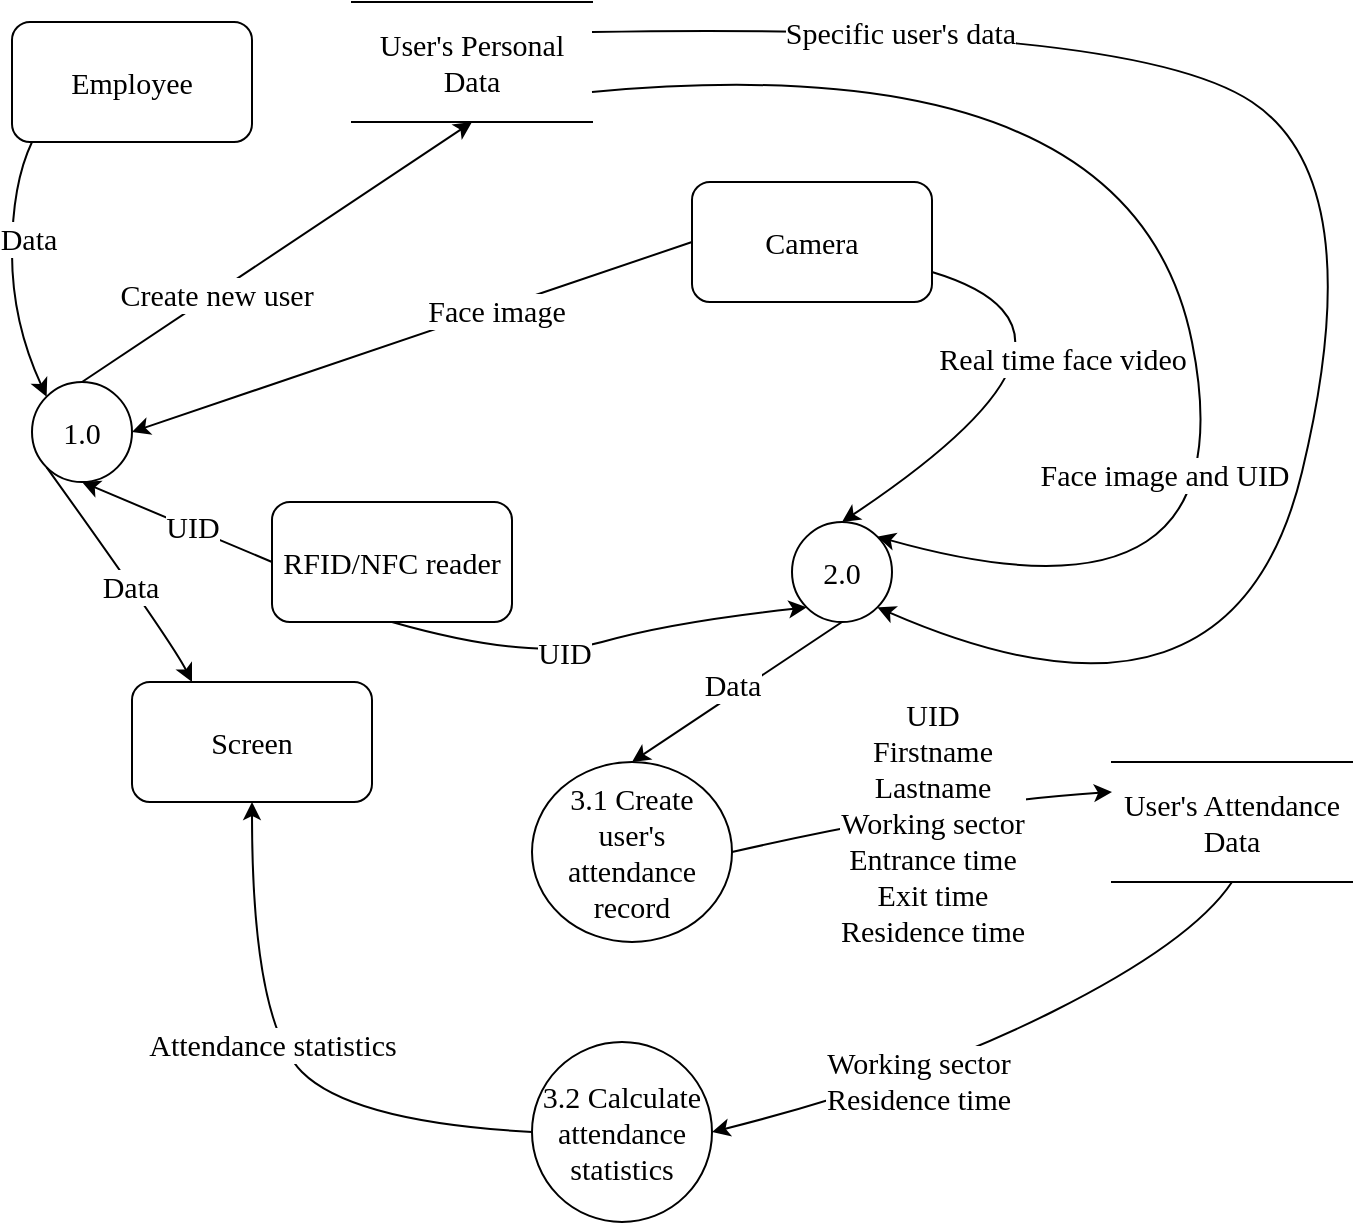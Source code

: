 <mxfile version="19.0.3" type="device"><diagram id="48Ti4a2o96BWrbXMQiaO" name="Page-1"><mxGraphModel dx="1037" dy="640" grid="1" gridSize="10" guides="1" tooltips="1" connect="1" arrows="1" fold="1" page="1" pageScale="1" pageWidth="827" pageHeight="1169" math="0" shadow="0"><root><mxCell id="0"/><mxCell id="1" parent="0"/><mxCell id="D2a95OKzljxfDCXw_Kl4-2" value="User's Personal Data" style="shape=partialRectangle;whiteSpace=wrap;html=1;left=0;right=0;fillColor=none;fontFamily=Times New Roman;fontSize=15;" parent="1" vertex="1"><mxGeometry x="240" y="30" width="120" height="60" as="geometry"/></mxCell><mxCell id="D2a95OKzljxfDCXw_Kl4-3" value="Employee" style="rounded=1;whiteSpace=wrap;html=1;fontFamily=Times New Roman;fontSize=15;" parent="1" vertex="1"><mxGeometry x="70" y="40" width="120" height="60" as="geometry"/></mxCell><mxCell id="D2a95OKzljxfDCXw_Kl4-20" style="edgeStyle=orthogonalEdgeStyle;rounded=0;orthogonalLoop=1;jettySize=auto;html=1;exitX=0.5;exitY=0;exitDx=0;exitDy=0;fontFamily=Times New Roman;fontSize=15;" parent="1" edge="1"><mxGeometry relative="1" as="geometry"><mxPoint x="410" y="250" as="targetPoint"/></mxGeometry></mxCell><mxCell id="D2a95OKzljxfDCXw_Kl4-25" value="Card's informations" style="edgeLabel;html=1;align=center;verticalAlign=middle;resizable=0;points=[];fontSize=15;fontFamily=Times New Roman;" parent="D2a95OKzljxfDCXw_Kl4-20" vertex="1" connectable="0"><mxGeometry x="-0.236" y="1" relative="1" as="geometry"><mxPoint y="22" as="offset"/></mxGeometry></mxCell><mxCell id="D2a95OKzljxfDCXw_Kl4-10" value="Camera" style="rounded=1;whiteSpace=wrap;html=1;fontFamily=Times New Roman;fontSize=15;" parent="1" vertex="1"><mxGeometry x="410" y="120" width="120" height="60" as="geometry"/></mxCell><mxCell id="D2a95OKzljxfDCXw_Kl4-11" value="Screen" style="rounded=1;whiteSpace=wrap;html=1;fontFamily=Times New Roman;fontSize=15;" parent="1" vertex="1"><mxGeometry x="130" y="370" width="120" height="60" as="geometry"/></mxCell><mxCell id="D2a95OKzljxfDCXw_Kl4-12" value="RFID/NFC reader" style="rounded=1;whiteSpace=wrap;html=1;fontFamily=Times New Roman;fontSize=15;" parent="1" vertex="1"><mxGeometry x="200" y="280" width="120" height="60" as="geometry"/></mxCell><mxCell id="D2a95OKzljxfDCXw_Kl4-15" value="" style="curved=1;endArrow=classic;html=1;rounded=0;fontFamily=Times New Roman;fontSize=15;exitX=0;exitY=1;exitDx=0;exitDy=0;entryX=0;entryY=0;entryDx=0;entryDy=0;" parent="1" target="D2a95OKzljxfDCXw_Kl4-47" edge="1"><mxGeometry width="50" height="50" relative="1" as="geometry"><mxPoint x="80" y="100" as="sourcePoint"/><mxPoint x="77.574" y="291.716" as="targetPoint"/><Array as="points"><mxPoint x="70" y="121"/><mxPoint x="70" y="190"/></Array></mxGeometry></mxCell><mxCell id="D2a95OKzljxfDCXw_Kl4-41" value="Data" style="edgeLabel;html=1;align=center;verticalAlign=middle;resizable=0;points=[];fontSize=15;fontFamily=Times New Roman;" parent="D2a95OKzljxfDCXw_Kl4-15" vertex="1" connectable="0"><mxGeometry x="-0.002" y="1" relative="1" as="geometry"><mxPoint x="7" y="-16" as="offset"/></mxGeometry></mxCell><mxCell id="D2a95OKzljxfDCXw_Kl4-16" value="" style="curved=1;endArrow=classic;html=1;rounded=0;fontFamily=Times New Roman;fontSize=15;exitX=0;exitY=0.5;exitDx=0;exitDy=0;entryX=0.5;entryY=1;entryDx=0;entryDy=0;" parent="1" source="D2a95OKzljxfDCXw_Kl4-12" target="D2a95OKzljxfDCXw_Kl4-47" edge="1"><mxGeometry width="50" height="50" relative="1" as="geometry"><mxPoint x="220" y="440" as="sourcePoint"/><mxPoint x="350" y="400" as="targetPoint"/><Array as="points"/></mxGeometry></mxCell><mxCell id="D2a95OKzljxfDCXw_Kl4-22" value="UID" style="edgeLabel;html=1;align=center;verticalAlign=middle;resizable=0;points=[];fontSize=15;fontFamily=Times New Roman;" parent="D2a95OKzljxfDCXw_Kl4-16" vertex="1" connectable="0"><mxGeometry x="-0.133" y="-1" relative="1" as="geometry"><mxPoint as="offset"/></mxGeometry></mxCell><mxCell id="D2a95OKzljxfDCXw_Kl4-17" value="" style="curved=1;endArrow=classic;html=1;rounded=0;fontFamily=Times New Roman;fontSize=15;entryX=1;entryY=0.5;entryDx=0;entryDy=0;exitX=0;exitY=0.5;exitDx=0;exitDy=0;" parent="1" source="D2a95OKzljxfDCXw_Kl4-10" target="D2a95OKzljxfDCXw_Kl4-47" edge="1"><mxGeometry width="50" height="50" relative="1" as="geometry"><mxPoint x="540" y="160" as="sourcePoint"/><mxPoint x="630" y="260" as="targetPoint"/><Array as="points"/></mxGeometry></mxCell><mxCell id="D2a95OKzljxfDCXw_Kl4-32" value="Face image" style="edgeLabel;html=1;align=center;verticalAlign=middle;resizable=0;points=[];fontSize=15;fontFamily=Times New Roman;" parent="D2a95OKzljxfDCXw_Kl4-17" vertex="1" connectable="0"><mxGeometry x="-0.293" y="1" relative="1" as="geometry"><mxPoint y="-1" as="offset"/></mxGeometry></mxCell><mxCell id="D2a95OKzljxfDCXw_Kl4-23" value="" style="curved=1;endArrow=classic;html=1;rounded=0;fontFamily=Times New Roman;fontSize=15;exitX=0.5;exitY=0;exitDx=0;exitDy=0;entryX=0.5;entryY=1;entryDx=0;entryDy=0;" parent="1" source="D2a95OKzljxfDCXw_Kl4-47" target="D2a95OKzljxfDCXw_Kl4-2" edge="1"><mxGeometry width="50" height="50" relative="1" as="geometry"><mxPoint x="410" y="170" as="sourcePoint"/><mxPoint x="490" y="110" as="targetPoint"/><Array as="points"/></mxGeometry></mxCell><mxCell id="D2a95OKzljxfDCXw_Kl4-26" value="Create new user" style="edgeLabel;html=1;align=center;verticalAlign=middle;resizable=0;points=[];fontSize=15;fontFamily=Times New Roman;" parent="D2a95OKzljxfDCXw_Kl4-23" vertex="1" connectable="0"><mxGeometry x="-0.311" relative="1" as="geometry"><mxPoint as="offset"/></mxGeometry></mxCell><mxCell id="D2a95OKzljxfDCXw_Kl4-47" value="1.0" style="ellipse;whiteSpace=wrap;html=1;fontFamily=Times New Roman;fontSize=15;" parent="1" vertex="1"><mxGeometry x="80" y="220" width="50" height="50" as="geometry"/></mxCell><mxCell id="9BydDUy9M2rx86zUnMPT-1" value="" style="curved=1;endArrow=classic;html=1;rounded=0;exitX=0;exitY=1;exitDx=0;exitDy=0;entryX=0.25;entryY=0;entryDx=0;entryDy=0;fontFamily=Times New Roman;fontSize=15;" parent="1" source="D2a95OKzljxfDCXw_Kl4-47" target="D2a95OKzljxfDCXw_Kl4-11" edge="1"><mxGeometry width="50" height="50" relative="1" as="geometry"><mxPoint x="350" y="340" as="sourcePoint"/><mxPoint x="400" y="290" as="targetPoint"/><Array as="points"><mxPoint x="150" y="350"/></Array></mxGeometry></mxCell><mxCell id="9BydDUy9M2rx86zUnMPT-2" value="Data" style="edgeLabel;html=1;align=center;verticalAlign=middle;resizable=0;points=[];fontFamily=Times New Roman;fontSize=15;" parent="9BydDUy9M2rx86zUnMPT-1" vertex="1" connectable="0"><mxGeometry x="0.011" y="6" relative="1" as="geometry"><mxPoint x="-2" y="9" as="offset"/></mxGeometry></mxCell><mxCell id="9BydDUy9M2rx86zUnMPT-8" value="2.0" style="ellipse;whiteSpace=wrap;html=1;fontFamily=Times New Roman;fontSize=15;" parent="1" vertex="1"><mxGeometry x="460" y="290" width="50" height="50" as="geometry"/></mxCell><mxCell id="9BydDUy9M2rx86zUnMPT-10" value="" style="curved=1;endArrow=classic;html=1;rounded=0;fontFamily=Times New Roman;fontSize=15;exitX=0.5;exitY=1;exitDx=0;exitDy=0;entryX=0;entryY=1;entryDx=0;entryDy=0;" parent="1" source="D2a95OKzljxfDCXw_Kl4-12" target="9BydDUy9M2rx86zUnMPT-8" edge="1"><mxGeometry width="50" height="50" relative="1" as="geometry"><mxPoint x="370" y="410" as="sourcePoint"/><mxPoint x="420" y="360" as="targetPoint"/><Array as="points"><mxPoint x="330" y="360"/><mxPoint x="400" y="340"/></Array></mxGeometry></mxCell><mxCell id="9BydDUy9M2rx86zUnMPT-13" value="UID" style="edgeLabel;html=1;align=center;verticalAlign=middle;resizable=0;points=[];fontSize=15;fontFamily=Times New Roman;" parent="9BydDUy9M2rx86zUnMPT-10" vertex="1" connectable="0"><mxGeometry x="-0.16" y="1" relative="1" as="geometry"><mxPoint as="offset"/></mxGeometry></mxCell><mxCell id="9BydDUy9M2rx86zUnMPT-11" value="" style="curved=1;endArrow=classic;html=1;rounded=0;fontFamily=Times New Roman;fontSize=15;entryX=0.5;entryY=0;entryDx=0;entryDy=0;exitX=1;exitY=0.75;exitDx=0;exitDy=0;" parent="1" source="D2a95OKzljxfDCXw_Kl4-10" target="9BydDUy9M2rx86zUnMPT-8" edge="1"><mxGeometry width="50" height="50" relative="1" as="geometry"><mxPoint x="490" y="390" as="sourcePoint"/><mxPoint x="629.038" y="238.787" as="targetPoint"/><Array as="points"><mxPoint x="580" y="180"/><mxPoint x="560" y="240"/></Array></mxGeometry></mxCell><mxCell id="9BydDUy9M2rx86zUnMPT-12" value="Real time face video" style="edgeLabel;html=1;align=center;verticalAlign=middle;resizable=0;points=[];fontSize=15;fontFamily=Times New Roman;" parent="9BydDUy9M2rx86zUnMPT-11" vertex="1" connectable="0"><mxGeometry x="-0.309" relative="1" as="geometry"><mxPoint x="21" y="10" as="offset"/></mxGeometry></mxCell><mxCell id="9BydDUy9M2rx86zUnMPT-19" value="" style="curved=1;endArrow=classic;html=1;rounded=0;fontFamily=Times New Roman;fontSize=15;exitX=1;exitY=0.75;exitDx=0;exitDy=0;entryX=1;entryY=0;entryDx=0;entryDy=0;" parent="1" source="D2a95OKzljxfDCXw_Kl4-2" target="9BydDUy9M2rx86zUnMPT-8" edge="1"><mxGeometry width="50" height="50" relative="1" as="geometry"><mxPoint x="570" y="100" as="sourcePoint"/><mxPoint x="609.246" y="446.82" as="targetPoint"/><Array as="points"><mxPoint x="630" y="50"/><mxPoint x="690" y="350"/></Array></mxGeometry></mxCell><mxCell id="9BydDUy9M2rx86zUnMPT-20" value="Face image and UID" style="edgeLabel;html=1;align=center;verticalAlign=middle;resizable=0;points=[];fontSize=15;fontFamily=Times New Roman;" parent="9BydDUy9M2rx86zUnMPT-19" vertex="1" connectable="0"><mxGeometry x="0.837" y="-7" relative="1" as="geometry"><mxPoint x="81" y="-42" as="offset"/></mxGeometry></mxCell><mxCell id="9BydDUy9M2rx86zUnMPT-22" value="" style="curved=1;endArrow=classic;html=1;rounded=0;fontFamily=Times New Roman;fontSize=15;exitX=0.5;exitY=1;exitDx=0;exitDy=0;entryX=0.5;entryY=0;entryDx=0;entryDy=0;" parent="1" source="9BydDUy9M2rx86zUnMPT-8" target="QKvb8Jh9y1Y_6Ww8Vgkc-2" edge="1"><mxGeometry width="50" height="50" relative="1" as="geometry"><mxPoint x="460" y="555" as="sourcePoint"/><mxPoint x="420" y="450" as="targetPoint"/><Array as="points"/></mxGeometry></mxCell><mxCell id="9BydDUy9M2rx86zUnMPT-23" value="Data" style="edgeLabel;html=1;align=center;verticalAlign=middle;resizable=0;points=[];fontSize=15;fontFamily=Times New Roman;" parent="9BydDUy9M2rx86zUnMPT-22" vertex="1" connectable="0"><mxGeometry x="0.159" y="-2" relative="1" as="geometry"><mxPoint x="7" y="-8" as="offset"/></mxGeometry></mxCell><mxCell id="9BydDUy9M2rx86zUnMPT-26" value="User's Attendance&lt;br style=&quot;font-size: 15px;&quot;&gt;Data" style="shape=partialRectangle;whiteSpace=wrap;html=1;left=0;right=0;fillColor=none;fontFamily=Times New Roman;fontSize=15;" parent="1" vertex="1"><mxGeometry x="620" y="410" width="120" height="60" as="geometry"/></mxCell><mxCell id="P8dIeVns6tS2s3tl7MHi-1" value="" style="curved=1;endArrow=classic;html=1;rounded=0;fontFamily=Times New Roman;fontSize=15;exitX=1;exitY=0.25;exitDx=0;exitDy=0;entryX=1;entryY=1;entryDx=0;entryDy=0;" parent="1" source="D2a95OKzljxfDCXw_Kl4-2" target="9BydDUy9M2rx86zUnMPT-8" edge="1"><mxGeometry width="50" height="50" relative="1" as="geometry"><mxPoint x="540" y="70" as="sourcePoint"/><mxPoint x="500" y="330" as="targetPoint"/><Array as="points"><mxPoint x="630" y="40"/><mxPoint x="750" y="120"/><mxPoint x="680" y="410"/></Array></mxGeometry></mxCell><mxCell id="P8dIeVns6tS2s3tl7MHi-2" value="Specific user's data" style="edgeLabel;html=1;align=center;verticalAlign=middle;resizable=0;points=[];fontSize=15;fontFamily=Times New Roman;" parent="P8dIeVns6tS2s3tl7MHi-1" vertex="1" connectable="0"><mxGeometry x="-0.66" y="-3" relative="1" as="geometry"><mxPoint as="offset"/></mxGeometry></mxCell><mxCell id="QKvb8Jh9y1Y_6Ww8Vgkc-1" value="3.2 Calculate attendance statistics" style="ellipse;whiteSpace=wrap;html=1;fontFamily=Times New Roman;fontSize=15;" parent="1" vertex="1"><mxGeometry x="330" y="550" width="90" height="90" as="geometry"/></mxCell><mxCell id="QKvb8Jh9y1Y_6Ww8Vgkc-2" value="3.1 Create user's attendance record" style="ellipse;whiteSpace=wrap;html=1;fontFamily=Times New Roman;fontSize=15;" parent="1" vertex="1"><mxGeometry x="330" y="410" width="100" height="90" as="geometry"/></mxCell><mxCell id="QKvb8Jh9y1Y_6Ww8Vgkc-3" value="" style="curved=1;endArrow=classic;html=1;rounded=0;entryX=1;entryY=0.5;entryDx=0;entryDy=0;exitX=0.5;exitY=1;exitDx=0;exitDy=0;fontFamily=Times New Roman;fontSize=15;" parent="1" source="9BydDUy9M2rx86zUnMPT-26" target="QKvb8Jh9y1Y_6Ww8Vgkc-1" edge="1"><mxGeometry width="50" height="50" relative="1" as="geometry"><mxPoint x="520" y="520" as="sourcePoint"/><mxPoint x="470" y="570" as="targetPoint"/><Array as="points"><mxPoint x="660" y="500"/><mxPoint x="520" y="570"/></Array></mxGeometry></mxCell><mxCell id="SYd0fw5WJzOiytHv63Vz-4" value="Working sector&lt;br&gt;Residence time" style="edgeLabel;html=1;align=center;verticalAlign=middle;resizable=0;points=[];fontSize=15;fontFamily=Times New Roman;" parent="QKvb8Jh9y1Y_6Ww8Vgkc-3" vertex="1" connectable="0"><mxGeometry x="0.284" relative="1" as="geometry"><mxPoint as="offset"/></mxGeometry></mxCell><mxCell id="QKvb8Jh9y1Y_6Ww8Vgkc-4" value="" style="curved=1;endArrow=classic;html=1;rounded=0;exitX=1;exitY=0.5;exitDx=0;exitDy=0;entryX=0;entryY=0.25;entryDx=0;entryDy=0;fontFamily=Times New Roman;fontSize=15;" parent="1" source="QKvb8Jh9y1Y_6Ww8Vgkc-2" target="9BydDUy9M2rx86zUnMPT-26" edge="1"><mxGeometry width="50" height="50" relative="1" as="geometry"><mxPoint x="500" y="460" as="sourcePoint"/><mxPoint x="550" y="410" as="targetPoint"/><Array as="points"><mxPoint x="540" y="430"/></Array></mxGeometry></mxCell><mxCell id="SYd0fw5WJzOiytHv63Vz-1" value="UID&lt;br&gt;Firstname&lt;br&gt;Lastname&lt;br&gt;Working sector&lt;br&gt;Entrance time&lt;br&gt;Exit time&lt;br&gt;Residence time" style="edgeLabel;html=1;align=center;verticalAlign=middle;resizable=0;points=[];fontSize=15;fontFamily=Times New Roman;" parent="1" vertex="1" connectable="0"><mxGeometry x="-0.355" y="23" relative="1" as="geometry"><mxPoint x="530" y="440" as="offset"/></mxGeometry></mxCell><mxCell id="SYd0fw5WJzOiytHv63Vz-2" value="" style="curved=1;endArrow=classic;html=1;rounded=0;fontFamily=Times New Roman;fontSize=15;entryX=0.5;entryY=1;entryDx=0;entryDy=0;exitX=0;exitY=0.5;exitDx=0;exitDy=0;" parent="1" source="QKvb8Jh9y1Y_6Ww8Vgkc-1" target="D2a95OKzljxfDCXw_Kl4-11" edge="1"><mxGeometry width="50" height="50" relative="1" as="geometry"><mxPoint x="190" y="590" as="sourcePoint"/><mxPoint x="240" y="540" as="targetPoint"/><Array as="points"><mxPoint x="240" y="590"/><mxPoint x="190" y="540"/></Array></mxGeometry></mxCell><mxCell id="SYd0fw5WJzOiytHv63Vz-3" value="Attendance statistics" style="edgeLabel;html=1;align=center;verticalAlign=middle;resizable=0;points=[];fontSize=15;fontFamily=Times New Roman;" parent="SYd0fw5WJzOiytHv63Vz-2" vertex="1" connectable="0"><mxGeometry x="-0.287" y="-8" relative="1" as="geometry"><mxPoint x="-41" y="-29" as="offset"/></mxGeometry></mxCell></root></mxGraphModel></diagram></mxfile>